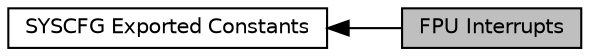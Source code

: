 digraph "FPU Interrupts"
{
  edge [fontname="Helvetica",fontsize="10",labelfontname="Helvetica",labelfontsize="10"];
  node [fontname="Helvetica",fontsize="10",shape=box];
  rankdir=LR;
  Node1 [label="FPU Interrupts",height=0.2,width=0.4,color="black", fillcolor="grey75", style="filled", fontcolor="black",tooltip=" "];
  Node2 [label="SYSCFG Exported Constants",height=0.2,width=0.4,color="black", fillcolor="white", style="filled",URL="$group__SYSCFG__Exported__Constants.html",tooltip=" "];
  Node2->Node1 [shape=plaintext, dir="back", style="solid"];
}

